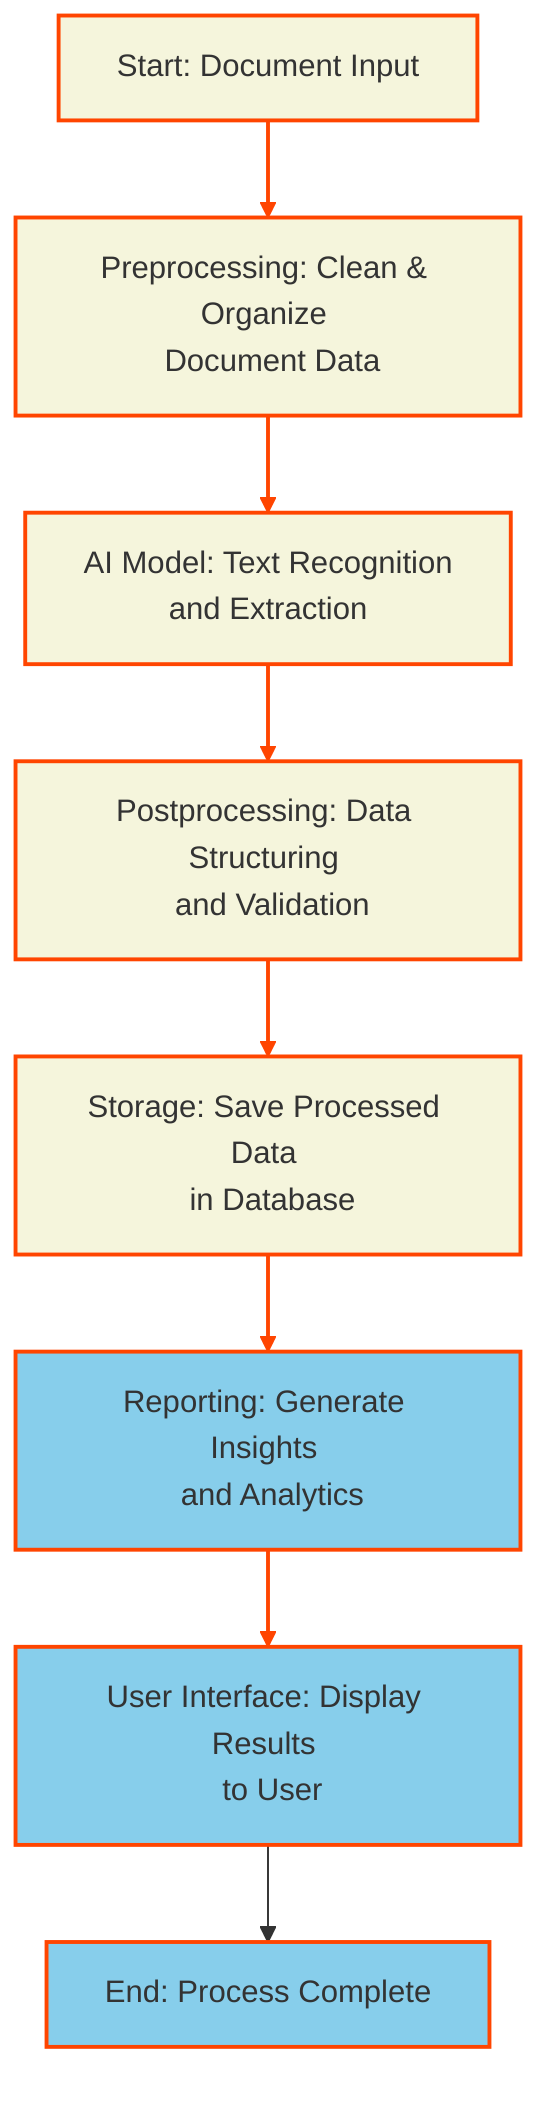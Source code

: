 flowchart TD
    %% Set the background color
    style A fill:#F5F5DC,stroke:#FF4500,stroke-width:2px
    style B fill:#F5F5DC,stroke:#FF4500,stroke-width:2px
    style C fill:#F5F5DC,stroke:#FF4500,stroke-width:2px
    style D fill:#F5F5DC,stroke:#FF4500,stroke-width:2px
    style E fill:#F5F5DC,stroke:#FF4500,stroke-width:2px
    style F fill:#87CEEB,stroke:#FF4500,stroke-width:2px
    style G fill:#87CEEB,stroke:#FF4500,stroke-width:2px
    style H fill:#87CEEB,stroke:#FF4500,stroke-width:2px

    A[Start: Document Input] --> B[Preprocessing: Clean & Organize \n Document Data]
    B --> C[AI Model: Text Recognition \n and Extraction]
    C --> D[Postprocessing: Data Structuring \n and Validation]
    D --> E[Storage: Save Processed Data \n in Database]
    E --> F[Reporting: Generate Insights \n and Analytics]
    F --> G[User Interface: Display Results \n to User]
    G --> H[End: Process Complete]

    %% Define relations and styles between the elements
    linkStyle 0 stroke:#FF4500, stroke-width:2px
    linkStyle 1 stroke:#FF4500, stroke-width:2px
    linkStyle 2 stroke:#FF4500, stroke-width:2px
    linkStyle 3 stroke:#FF4500, stroke-width:2px
    linkStyle 4 stroke:#FF4500, stroke-width:2px
    linkStyle 5 stroke:#FF4500, stroke-width:2px